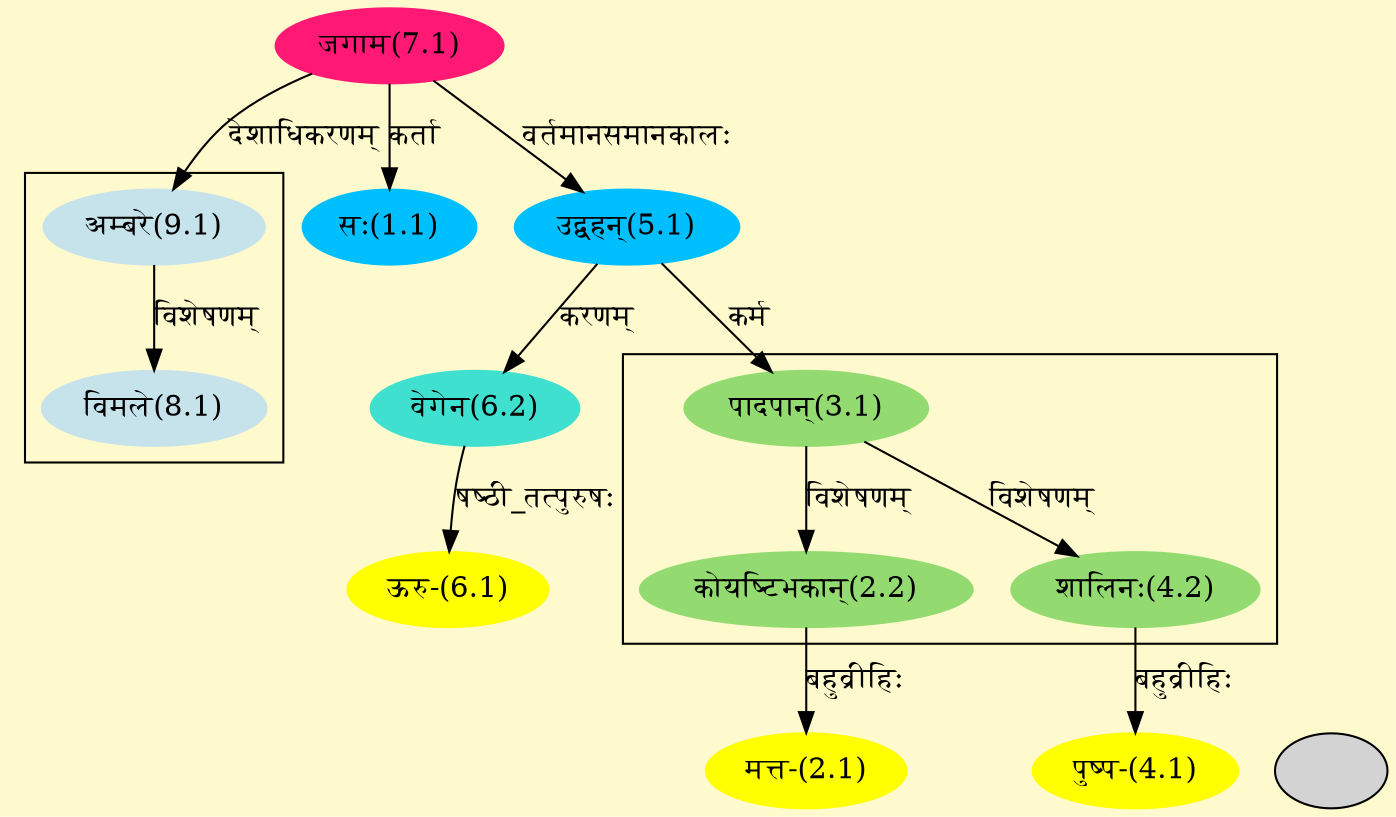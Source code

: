 digraph G{
rankdir=BT;
 compound=true;
 bgcolor="lemonchiffon1";

subgraph cluster_1{
Node2_2 [style=filled, color="#93DB70" label = "कोयष्टिभकान्(2.2)"]
Node3_1 [style=filled, color="#93DB70" label = "पादपान्(3.1)"]
Node4_2 [style=filled, color="#93DB70" label = "शालिनः(4.2)"]

}

subgraph cluster_2{
Node8_1 [style=filled, color="#C6E2EB" label = "विमले(8.1)"]
Node9_1 [style=filled, color="#C6E2EB" label = "अम्बरे(9.1)"]

}
Node1_1 [style=filled, color="#00BFFF" label = "सः(1.1)"]
Node7_1 [style=filled, color="#FF1975" label = "जगाम(7.1)"]
Node2_1 [style=filled, color="#FFFF00" label = "मत्त-(2.1)"]
Node2_2 [style=filled, color="#93DB70" label = "कोयष्टिभकान्(2.2)"]
Node3_1 [style=filled, color="#93DB70" label = "पादपान्(3.1)"]
Node5_1 [style=filled, color="#00BFFF" label = "उद्वहन्(5.1)"]
Node4_1 [style=filled, color="#FFFF00" label = "पुष्प-(4.1)"]
Node4_2 [style=filled, color="#93DB70" label = "शालिनः(4.2)"]
Node6_1 [style=filled, color="#FFFF00" label = "ऊरु-(6.1)"]
Node6_2 [style=filled, color="#40E0D0" label = "वेगेन(6.2)"]
Node3_2 [style=filled, color="" label = ""]
Node [style=filled, color="" label = "()"]
Node9_1 [style=filled, color="#C6E2EB" label = "अम्बरे(9.1)"]
/* Start of Relations section */

Node1_1 -> Node7_1 [  label="कर्ता"  dir="back" ]
Node2_1 -> Node2_2 [  label="बहुव्रीहिः"  dir="back" ]
Node2_2 -> Node3_1 [  label="विशेषणम्"  dir="back" ]
Node3_1 -> Node5_1 [  label="कर्म"  dir="back" ]
Node4_1 -> Node4_2 [  label="बहुव्रीहिः"  dir="back" ]
Node4_2 -> Node3_1 [  label="विशेषणम्"  dir="back" ]
Node5_1 -> Node7_1 [  label="वर्तमानसमानकालः"  dir="back" ]
Node6_1 -> Node6_2 [  label="षष्ठी_तत्पुरुषः"  dir="back" ]
Node6_2 -> Node5_1 [  label="करणम्"  dir="back" ]
Node8_1 -> Node9_1 [  label="विशेषणम्"  dir="back" ]
Node9_1 -> Node7_1 [  label="देशाधिकरणम्"  dir="back" ]
}
